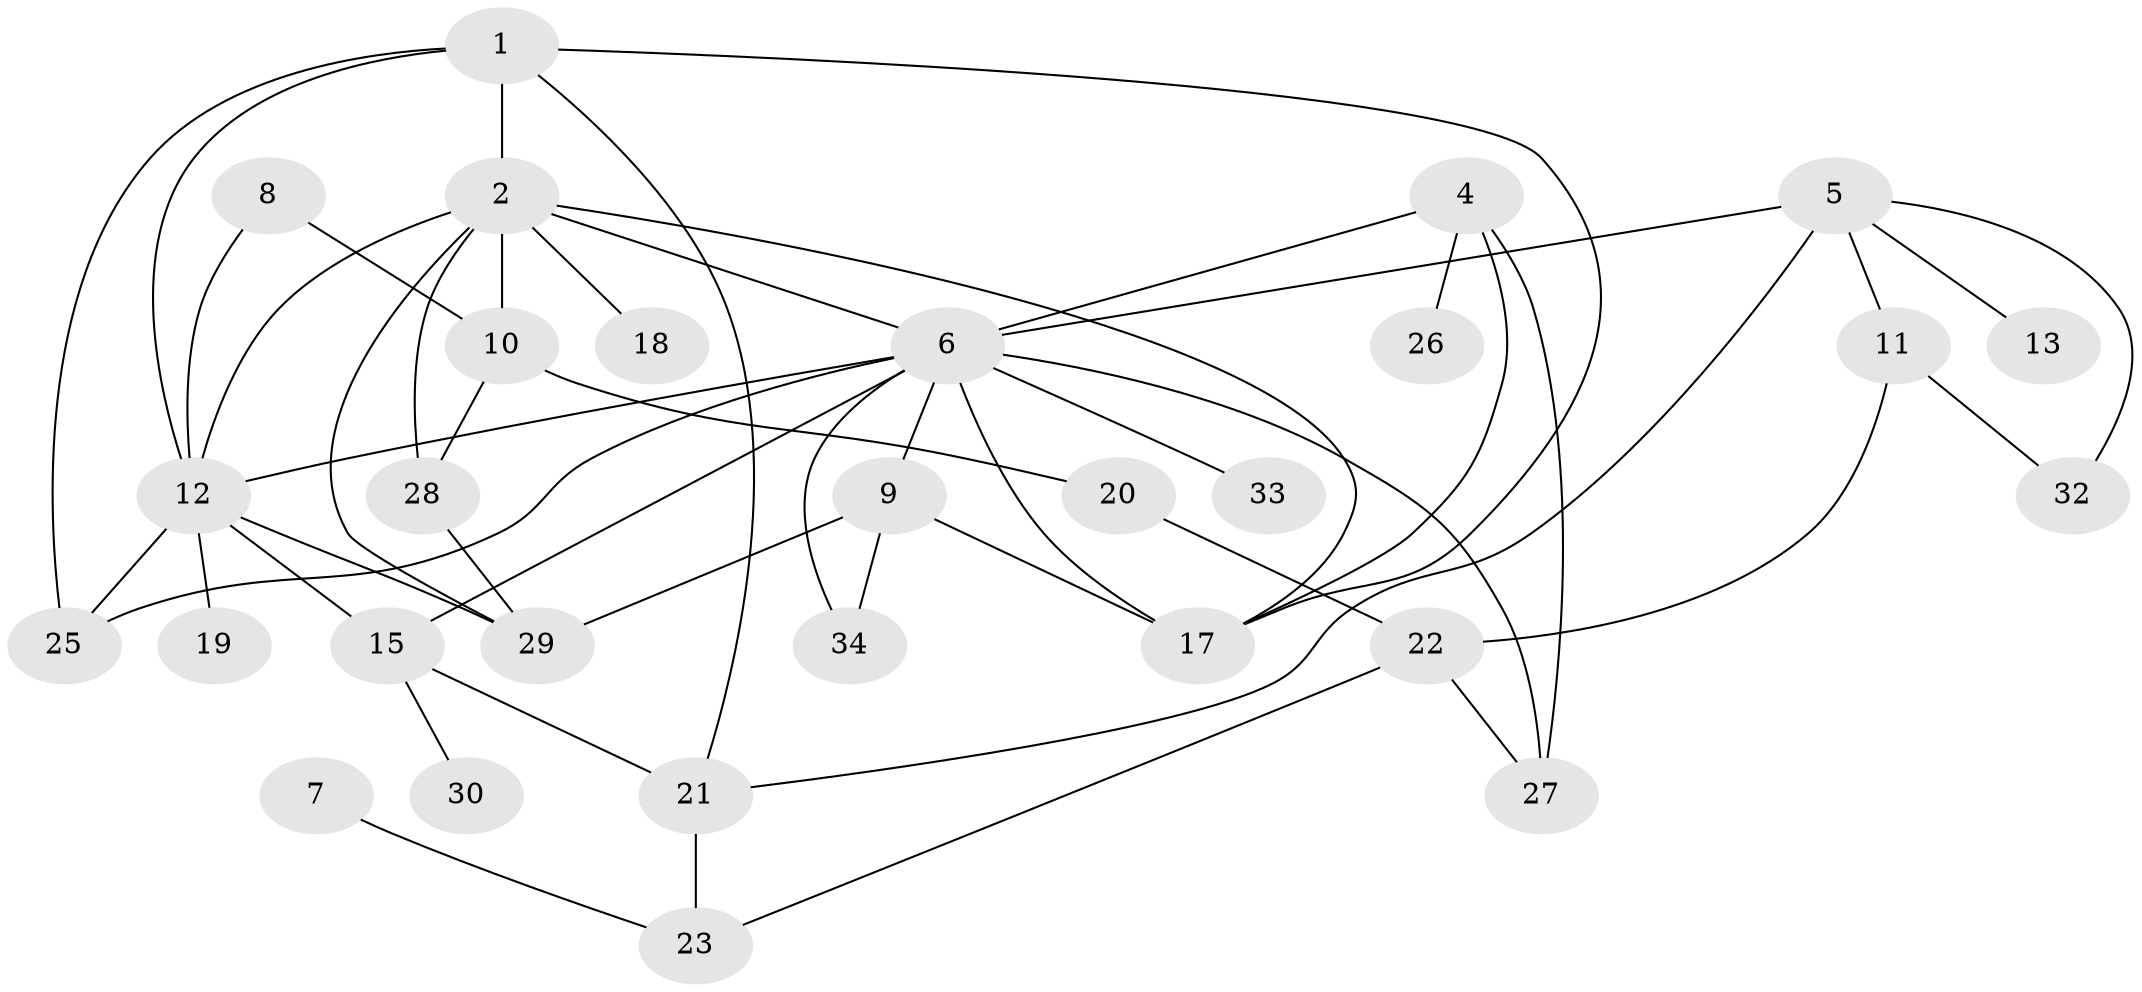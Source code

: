 // original degree distribution, {3: 0.17647058823529413, 0: 0.07352941176470588, 4: 0.1323529411764706, 7: 0.014705882352941176, 2: 0.3088235294117647, 1: 0.20588235294117646, 9: 0.014705882352941176, 5: 0.058823529411764705, 6: 0.014705882352941176}
// Generated by graph-tools (version 1.1) at 2025/33/03/09/25 02:33:32]
// undirected, 29 vertices, 50 edges
graph export_dot {
graph [start="1"]
  node [color=gray90,style=filled];
  1;
  2;
  4;
  5;
  6;
  7;
  8;
  9;
  10;
  11;
  12;
  13;
  15;
  17;
  18;
  19;
  20;
  21;
  22;
  23;
  25;
  26;
  27;
  28;
  29;
  30;
  32;
  33;
  34;
  1 -- 2 [weight=1.0];
  1 -- 12 [weight=1.0];
  1 -- 17 [weight=1.0];
  1 -- 21 [weight=1.0];
  1 -- 25 [weight=1.0];
  2 -- 6 [weight=1.0];
  2 -- 10 [weight=1.0];
  2 -- 12 [weight=1.0];
  2 -- 17 [weight=1.0];
  2 -- 18 [weight=1.0];
  2 -- 28 [weight=1.0];
  2 -- 29 [weight=1.0];
  4 -- 6 [weight=1.0];
  4 -- 17 [weight=1.0];
  4 -- 26 [weight=1.0];
  4 -- 27 [weight=1.0];
  5 -- 6 [weight=2.0];
  5 -- 11 [weight=1.0];
  5 -- 13 [weight=1.0];
  5 -- 21 [weight=1.0];
  5 -- 32 [weight=1.0];
  6 -- 9 [weight=1.0];
  6 -- 12 [weight=1.0];
  6 -- 15 [weight=1.0];
  6 -- 17 [weight=1.0];
  6 -- 25 [weight=1.0];
  6 -- 27 [weight=1.0];
  6 -- 33 [weight=1.0];
  6 -- 34 [weight=1.0];
  7 -- 23 [weight=1.0];
  8 -- 10 [weight=1.0];
  8 -- 12 [weight=1.0];
  9 -- 17 [weight=1.0];
  9 -- 29 [weight=1.0];
  9 -- 34 [weight=1.0];
  10 -- 20 [weight=1.0];
  10 -- 28 [weight=3.0];
  11 -- 22 [weight=1.0];
  11 -- 32 [weight=1.0];
  12 -- 15 [weight=1.0];
  12 -- 19 [weight=1.0];
  12 -- 25 [weight=1.0];
  12 -- 29 [weight=1.0];
  15 -- 21 [weight=1.0];
  15 -- 30 [weight=1.0];
  20 -- 22 [weight=1.0];
  21 -- 23 [weight=1.0];
  22 -- 23 [weight=1.0];
  22 -- 27 [weight=1.0];
  28 -- 29 [weight=1.0];
}

